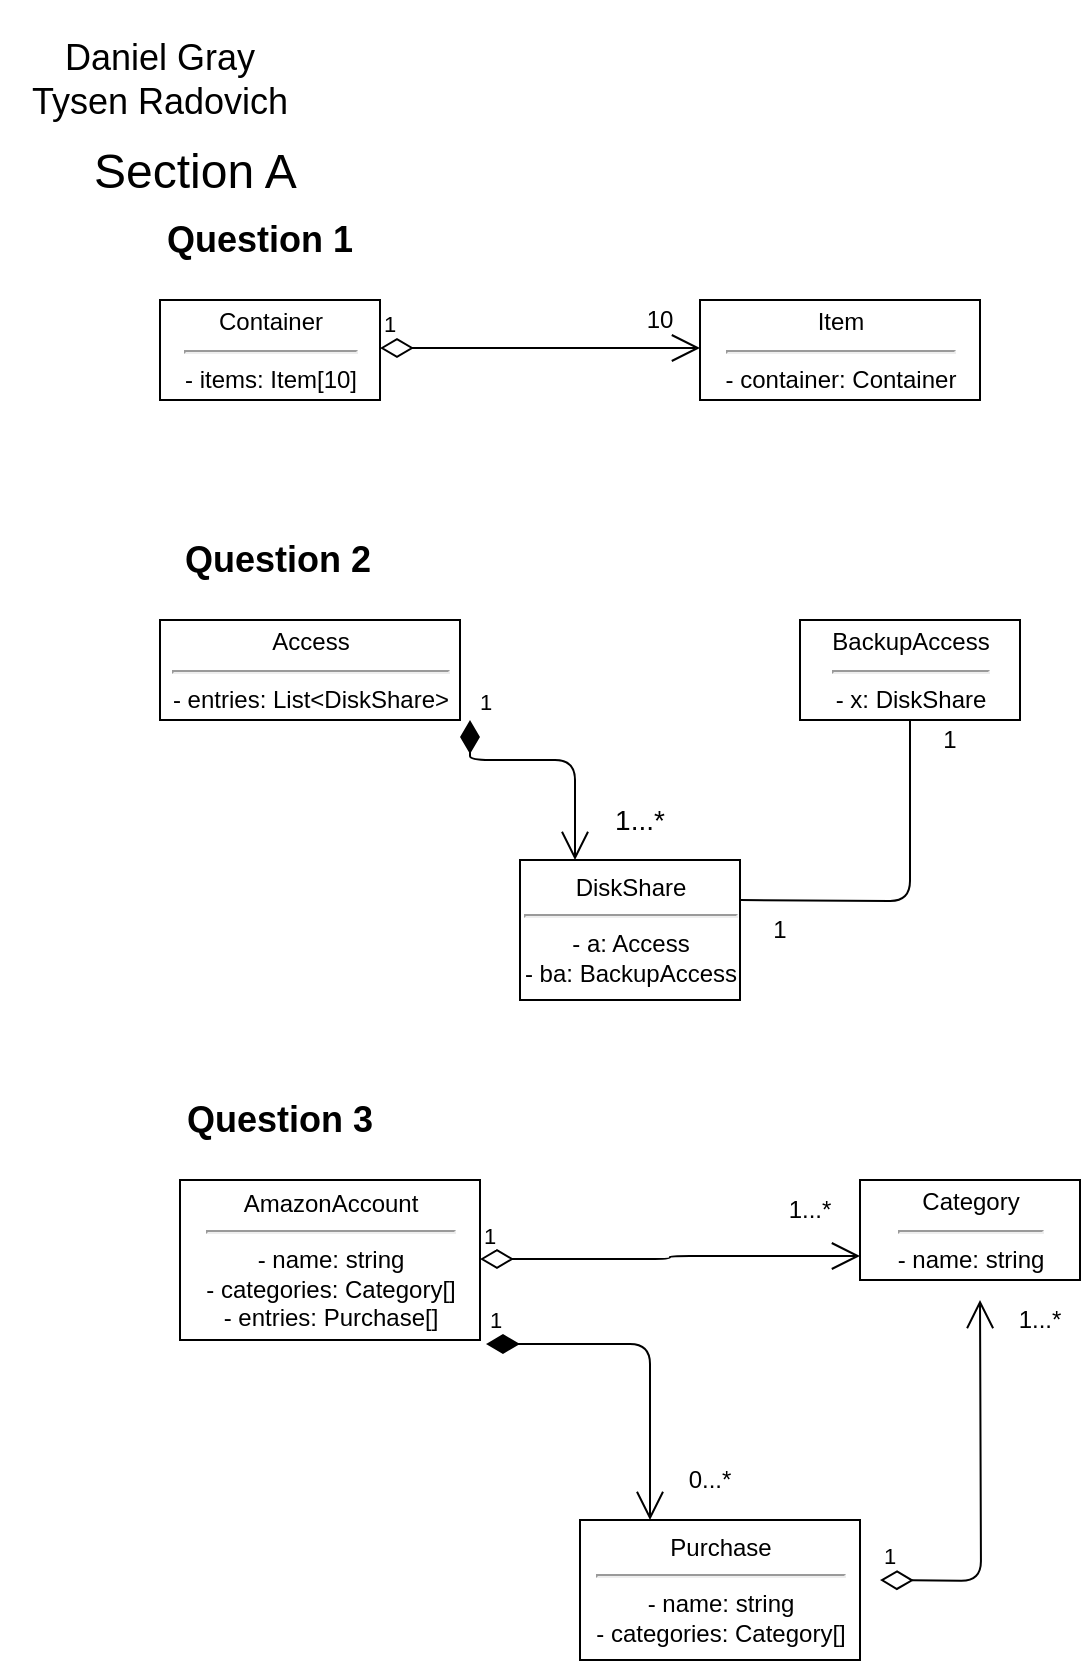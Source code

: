 <mxfile pages="2" version="11.2.8" type="google"><diagram id="UFn9r8OezwqXVgNWqn_3" name="Page-1"><mxGraphModel dx="868" dy="429" grid="1" gridSize="10" guides="1" tooltips="1" connect="1" arrows="1" fold="1" page="1" pageScale="1" pageWidth="850" pageHeight="1100" math="0" shadow="0"><root><mxCell id="0"/><mxCell id="1" parent="0"/><mxCell id="X0njQsJvVR_ObMnV9F8K-3" value="&lt;font style=&quot;font-size: 18px&quot;&gt;Daniel Gray&lt;br&gt;Tysen Radovich&lt;br&gt;&lt;/font&gt;" style="text;html=1;strokeColor=none;fillColor=none;align=center;verticalAlign=middle;whiteSpace=wrap;rounded=0;" parent="1" vertex="1"><mxGeometry x="40" y="10" width="160" height="80" as="geometry"/></mxCell><mxCell id="X0njQsJvVR_ObMnV9F8K-4" value="&lt;font style=&quot;font-size: 18px&quot;&gt;&lt;b&gt;Question 1&lt;/b&gt;&lt;/font&gt;" style="text;html=1;strokeColor=none;fillColor=none;align=center;verticalAlign=middle;whiteSpace=wrap;rounded=0;" parent="1" vertex="1"><mxGeometry x="110" y="120" width="120" height="20" as="geometry"/></mxCell><mxCell id="X0njQsJvVR_ObMnV9F8K-6" value="Container&lt;hr&gt;- items: Item[10]" style="html=1;strokeWidth=1;" parent="1" vertex="1"><mxGeometry x="120" y="160" width="110" height="50" as="geometry"/></mxCell><mxCell id="X0njQsJvVR_ObMnV9F8K-7" value="Item&lt;hr&gt;- container: Container" style="html=1;strokeWidth=1;" parent="1" vertex="1"><mxGeometry x="390" y="160" width="140" height="50" as="geometry"/></mxCell><mxCell id="X0njQsJvVR_ObMnV9F8K-10" value="1" style="endArrow=open;html=1;endSize=12;startArrow=diamondThin;startSize=14;startFill=0;edgeStyle=orthogonalEdgeStyle;align=left;verticalAlign=bottom;" parent="1" edge="1"><mxGeometry x="-1" y="3" relative="1" as="geometry"><mxPoint x="230" y="184" as="sourcePoint"/><mxPoint x="390" y="184" as="targetPoint"/></mxGeometry></mxCell><mxCell id="X0njQsJvVR_ObMnV9F8K-12" value="&lt;font style=&quot;font-size: 18px&quot;&gt;&lt;b&gt;Question 2&lt;/b&gt;&lt;/font&gt;" style="text;html=1;strokeColor=none;fillColor=none;align=center;verticalAlign=middle;whiteSpace=wrap;rounded=0;" parent="1" vertex="1"><mxGeometry x="119" y="280" width="120" height="20" as="geometry"/></mxCell><mxCell id="X0njQsJvVR_ObMnV9F8K-13" value="Access&lt;hr&gt;- entries: List&amp;lt;DiskShare&amp;gt;" style="html=1;strokeWidth=1;" parent="1" vertex="1"><mxGeometry x="120" y="320" width="150" height="50" as="geometry"/></mxCell><mxCell id="X0njQsJvVR_ObMnV9F8K-14" value="BackupAccess&lt;hr&gt;- x: DiskShare" style="html=1;strokeWidth=1;" parent="1" vertex="1"><mxGeometry x="440" y="320" width="110" height="50" as="geometry"/></mxCell><mxCell id="X0njQsJvVR_ObMnV9F8K-15" value="DiskShare&lt;hr&gt;- a: Access&lt;br&gt;- ba: BackupAccess" style="html=1;strokeWidth=1;" parent="1" vertex="1"><mxGeometry x="300" y="440" width="110" height="70" as="geometry"/></mxCell><mxCell id="X0njQsJvVR_ObMnV9F8K-19" value="1" style="endArrow=open;html=1;endSize=12;startArrow=diamondThin;startSize=14;startFill=1;edgeStyle=orthogonalEdgeStyle;align=left;verticalAlign=bottom;entryX=0.25;entryY=0;entryDx=0;entryDy=0;" parent="1" target="X0njQsJvVR_ObMnV9F8K-15" edge="1"><mxGeometry x="-1" y="3" relative="1" as="geometry"><mxPoint x="275" y="370" as="sourcePoint"/><mxPoint x="435" y="370" as="targetPoint"/><Array as="points"><mxPoint x="275" y="390"/><mxPoint x="328" y="390"/></Array></mxGeometry></mxCell><mxCell id="X0njQsJvVR_ObMnV9F8K-20" value="&lt;font style=&quot;font-size: 14px&quot;&gt;1...*&lt;/font&gt;" style="text;html=1;strokeColor=none;fillColor=none;align=center;verticalAlign=middle;whiteSpace=wrap;rounded=0;" parent="1" vertex="1"><mxGeometry x="345" y="410" width="30" height="20" as="geometry"/></mxCell><mxCell id="X0njQsJvVR_ObMnV9F8K-21" value="" style="endArrow=none;html=1;edgeStyle=orthogonalEdgeStyle;entryX=0.5;entryY=1;entryDx=0;entryDy=0;" parent="1" target="X0njQsJvVR_ObMnV9F8K-14" edge="1"><mxGeometry relative="1" as="geometry"><mxPoint x="410" y="460" as="sourcePoint"/><mxPoint x="570" y="460" as="targetPoint"/></mxGeometry></mxCell><mxCell id="X0njQsJvVR_ObMnV9F8K-24" value="1" style="text;html=1;strokeColor=none;fillColor=none;align=center;verticalAlign=middle;whiteSpace=wrap;rounded=0;" parent="1" vertex="1"><mxGeometry x="410" y="465" width="40" height="20" as="geometry"/></mxCell><mxCell id="X0njQsJvVR_ObMnV9F8K-25" value="1" style="text;html=1;strokeColor=none;fillColor=none;align=center;verticalAlign=middle;whiteSpace=wrap;rounded=0;" parent="1" vertex="1"><mxGeometry x="495" y="370" width="40" height="20" as="geometry"/></mxCell><mxCell id="X0njQsJvVR_ObMnV9F8K-26" value="&lt;font style=&quot;font-size: 18px&quot;&gt;&lt;b&gt;Question 3&lt;/b&gt;&lt;/font&gt;" style="text;html=1;strokeColor=none;fillColor=none;align=center;verticalAlign=middle;whiteSpace=wrap;rounded=0;" parent="1" vertex="1"><mxGeometry x="120" y="560" width="120" height="20" as="geometry"/></mxCell><mxCell id="X0njQsJvVR_ObMnV9F8K-27" value="AmazonAccount&lt;hr&gt;- name: string&lt;br&gt;- categories: Category[]&lt;br&gt;- entries: Purchase[]" style="html=1;strokeWidth=1;align=center;" parent="1" vertex="1"><mxGeometry x="130" y="600" width="150" height="80" as="geometry"/></mxCell><mxCell id="X0njQsJvVR_ObMnV9F8K-28" value="Category&lt;hr&gt;- name: string" style="html=1;strokeWidth=1;" parent="1" vertex="1"><mxGeometry x="470" y="600" width="110" height="50" as="geometry"/></mxCell><mxCell id="X0njQsJvVR_ObMnV9F8K-29" value="Purchase&lt;hr&gt;- name: string&lt;br&gt;- categories: Category[]" style="html=1;strokeWidth=1;" parent="1" vertex="1"><mxGeometry x="330" y="770" width="140" height="70" as="geometry"/></mxCell><mxCell id="X0njQsJvVR_ObMnV9F8K-30" value="1" style="endArrow=open;html=1;endSize=12;startArrow=diamondThin;startSize=14;startFill=0;edgeStyle=orthogonalEdgeStyle;align=left;verticalAlign=bottom;" parent="1" edge="1"><mxGeometry x="-1" y="3" relative="1" as="geometry"><mxPoint x="280" y="639.5" as="sourcePoint"/><mxPoint x="470" y="638" as="targetPoint"/><Array as="points"><mxPoint x="375" y="640"/><mxPoint x="375" y="638"/></Array></mxGeometry></mxCell><mxCell id="X0njQsJvVR_ObMnV9F8K-32" value="1" style="endArrow=open;html=1;endSize=12;startArrow=diamondThin;startSize=14;startFill=0;edgeStyle=orthogonalEdgeStyle;align=left;verticalAlign=bottom;" parent="1" edge="1"><mxGeometry x="-1" y="3" relative="1" as="geometry"><mxPoint x="480" y="800" as="sourcePoint"/><mxPoint x="530" y="660" as="targetPoint"/></mxGeometry></mxCell><mxCell id="X0njQsJvVR_ObMnV9F8K-34" value="1" style="endArrow=open;html=1;endSize=12;startArrow=diamondThin;startSize=14;startFill=1;edgeStyle=orthogonalEdgeStyle;align=left;verticalAlign=bottom;entryX=0.25;entryY=0;entryDx=0;entryDy=0;exitX=1.02;exitY=1.025;exitDx=0;exitDy=0;exitPerimeter=0;" parent="1" source="X0njQsJvVR_ObMnV9F8K-27" target="X0njQsJvVR_ObMnV9F8K-29" edge="1"><mxGeometry x="-1" y="3" relative="1" as="geometry"><mxPoint x="290" y="680" as="sourcePoint"/><mxPoint x="365" y="700" as="targetPoint"/></mxGeometry></mxCell><mxCell id="X0njQsJvVR_ObMnV9F8K-42" value="&lt;font style=&quot;font-size: 24px&quot;&gt;Section A&lt;/font&gt;" style="text;html=1;strokeColor=none;fillColor=none;align=left;verticalAlign=middle;whiteSpace=wrap;rounded=0;" parent="1" vertex="1"><mxGeometry x="85" y="86" width="180" height="20" as="geometry"/></mxCell><mxCell id="X0njQsJvVR_ObMnV9F8K-49" value="10" style="text;html=1;strokeColor=none;fillColor=none;align=center;verticalAlign=middle;whiteSpace=wrap;rounded=0;" parent="1" vertex="1"><mxGeometry x="350" y="160" width="40" height="20" as="geometry"/></mxCell><mxCell id="SNPgqU-KYFkpvJK3Ojlh-1" value="0...*" style="text;html=1;strokeColor=none;fillColor=none;align=center;verticalAlign=middle;whiteSpace=wrap;rounded=0;" parent="1" vertex="1"><mxGeometry x="375" y="740" width="40" height="20" as="geometry"/></mxCell><mxCell id="SNPgqU-KYFkpvJK3Ojlh-2" value="1...*" style="text;html=1;strokeColor=none;fillColor=none;align=center;verticalAlign=middle;whiteSpace=wrap;rounded=0;" parent="1" vertex="1"><mxGeometry x="425" y="605" width="40" height="20" as="geometry"/></mxCell><mxCell id="SNPgqU-KYFkpvJK3Ojlh-5" value="1...*" style="text;html=1;strokeColor=none;fillColor=none;align=center;verticalAlign=middle;whiteSpace=wrap;rounded=0;" parent="1" vertex="1"><mxGeometry x="540" y="660" width="40" height="20" as="geometry"/></mxCell></root></mxGraphModel></diagram><diagram id="_6h4yzCfjQltRdxr1moq" name="Page-2"><mxGraphModel dx="854" dy="415" grid="1" gridSize="10" guides="1" tooltips="1" connect="1" arrows="1" fold="1" page="1" pageScale="1" pageWidth="850" pageHeight="1100" math="0" shadow="0"><root><mxCell id="eD76mWCpwo9ThrSHBVSR-0"/><mxCell id="eD76mWCpwo9ThrSHBVSR-1" parent="eD76mWCpwo9ThrSHBVSR-0"/><mxCell id="atESk3qn7T0gZKjT-XL_-0" value="&lt;font style=&quot;font-size: 18px&quot;&gt;&lt;b&gt;Question 4&lt;/b&gt;&lt;/font&gt;" style="text;html=1;strokeColor=none;fillColor=none;align=center;verticalAlign=middle;whiteSpace=wrap;rounded=0;" vertex="1" parent="eD76mWCpwo9ThrSHBVSR-1"><mxGeometry x="90" y="90" width="120" height="20" as="geometry"/></mxCell><mxCell id="atESk3qn7T0gZKjT-XL_-1" value="&lt;i&gt;A Store&lt;/i&gt;&lt;hr&gt;&lt;i&gt;+ store (articles: Article[])&lt;br&gt;+ retrieve (): Article[]&lt;/i&gt;" style="html=1;strokeWidth=1;" vertex="1" parent="eD76mWCpwo9ThrSHBVSR-1"><mxGeometry x="111" y="160" width="150" height="70" as="geometry"/></mxCell><mxCell id="atESk3qn7T0gZKjT-XL_-2" value="&lt;i&gt;I Accounting&lt;/i&gt;" style="html=1;strokeWidth=1;" vertex="1" parent="eD76mWCpwo9ThrSHBVSR-1"><mxGeometry x="411" y="160" width="110" height="50" as="geometry"/></mxCell><mxCell id="atESk3qn7T0gZKjT-XL_-3" value="MSUStore&lt;hr&gt;+ store (articles: Article[])&lt;br&gt;+ retrieve (): Article[]" style="html=1;strokeWidth=1;" vertex="1" parent="eD76mWCpwo9ThrSHBVSR-1"><mxGeometry x="366" y="320" width="150" height="70" as="geometry"/></mxCell><mxCell id="atESk3qn7T0gZKjT-XL_-4" value="Extends" style="endArrow=block;endSize=16;endFill=0;html=1;entryX=0.75;entryY=1;entryDx=0;entryDy=0;" edge="1" source="atESk3qn7T0gZKjT-XL_-3" target="atESk3qn7T0gZKjT-XL_-1" parent="eD76mWCpwo9ThrSHBVSR-1"><mxGeometry x="-0.015" y="-1" width="160" relative="1" as="geometry"><mxPoint x="260" y="310" as="sourcePoint"/><mxPoint x="165" y="210" as="targetPoint"/><Array as="points"/><mxPoint as="offset"/></mxGeometry></mxCell><mxCell id="atESk3qn7T0gZKjT-XL_-5" value="" style="endArrow=block;dashed=1;endFill=0;endSize=12;html=1;entryX=0.25;entryY=1;entryDx=0;entryDy=0;exitX=0.9;exitY=-0.06;exitDx=0;exitDy=0;exitPerimeter=0;" edge="1" source="atESk3qn7T0gZKjT-XL_-3" target="atESk3qn7T0gZKjT-XL_-2" parent="eD76mWCpwo9ThrSHBVSR-1"><mxGeometry width="160" relative="1" as="geometry"><mxPoint x="371" y="310" as="sourcePoint"/><mxPoint x="531" y="310" as="targetPoint"/></mxGeometry></mxCell><mxCell id="atESk3qn7T0gZKjT-XL_-6" value="Book" style="html=1;" vertex="1" parent="eD76mWCpwo9ThrSHBVSR-1"><mxGeometry x="611" y="160" width="110" height="50" as="geometry"/></mxCell><mxCell id="atESk3qn7T0gZKjT-XL_-7" value="Article" style="html=1;" vertex="1" parent="eD76mWCpwo9ThrSHBVSR-1"><mxGeometry x="111" y="330" width="110" height="50" as="geometry"/></mxCell><mxCell id="atESk3qn7T0gZKjT-XL_-8" value="Use" style="endArrow=open;endSize=12;dashed=1;html=1;entryX=0.027;entryY=1.06;entryDx=0;entryDy=0;entryPerimeter=0;exitX=1.007;exitY=0.086;exitDx=0;exitDy=0;exitPerimeter=0;" edge="1" source="atESk3qn7T0gZKjT-XL_-3" target="atESk3qn7T0gZKjT-XL_-6" parent="eD76mWCpwo9ThrSHBVSR-1"><mxGeometry width="160" relative="1" as="geometry"><mxPoint x="431" y="320" as="sourcePoint"/><mxPoint x="591" y="320" as="targetPoint"/></mxGeometry></mxCell><mxCell id="atESk3qn7T0gZKjT-XL_-9" value="Use" style="endArrow=open;endSize=12;dashed=1;html=1;entryX=1;entryY=0.5;entryDx=0;entryDy=0;exitX=0;exitY=0.5;exitDx=0;exitDy=0;" edge="1" source="atESk3qn7T0gZKjT-XL_-3" target="atESk3qn7T0gZKjT-XL_-7" parent="eD76mWCpwo9ThrSHBVSR-1"><mxGeometry width="160" relative="1" as="geometry"><mxPoint x="291" y="430" as="sourcePoint"/><mxPoint x="451" y="430" as="targetPoint"/></mxGeometry></mxCell><mxCell id="atESk3qn7T0gZKjT-XL_-10" value="1...*" style="text;html=1;strokeColor=none;fillColor=none;align=center;verticalAlign=middle;whiteSpace=wrap;rounded=0;" vertex="1" parent="eD76mWCpwo9ThrSHBVSR-1"><mxGeometry x="236" y="320" width="40" height="20" as="geometry"/></mxCell><mxCell id="RsaLsFocg1WFmwauEWnt-0" value="&lt;font style=&quot;font-size: 24px&quot;&gt;Section B&lt;/font&gt;" style="text;html=1;strokeColor=none;fillColor=none;align=left;verticalAlign=middle;whiteSpace=wrap;rounded=0;" vertex="1" parent="eD76mWCpwo9ThrSHBVSR-1"><mxGeometry x="80" y="460" width="180" height="20" as="geometry"/></mxCell><mxCell id="RsaLsFocg1WFmwauEWnt-1" value="&lt;font style=&quot;font-size: 18px&quot;&gt;&lt;b&gt;Question 1&lt;/b&gt;&lt;/font&gt;" style="text;html=1;strokeColor=none;fillColor=none;align=center;verticalAlign=middle;whiteSpace=wrap;rounded=0;" vertex="1" parent="eD76mWCpwo9ThrSHBVSR-1"><mxGeometry x="115" y="502" width="120" height="20" as="geometry"/></mxCell><mxCell id="RsaLsFocg1WFmwauEWnt-2" value="&lt;font style=&quot;font-size: 18px&quot;&gt;public class Company{&lt;br&gt;&lt;blockquote style=&quot;margin: 0 0 0 40px ; border: none ; padding: 0px&quot;&gt;&lt;font style=&quot;font-size: 18px&quot;&gt;public String[1] name;&lt;/font&gt;&lt;/blockquote&gt;&lt;blockquote style=&quot;margin: 0 0 0 40px ; border: none ; padding: 0px&quot;&gt;&lt;font style=&quot;font-size: 18px&quot;&gt;public Address[1] headquarters;&lt;/font&gt;&lt;/blockquote&gt;&lt;blockquote style=&quot;margin: 0 0 0 40px ; border: none ; padding: 0px&quot;&gt;&lt;font style=&quot;font-size: 18px&quot;&gt;public Employee employee;&lt;/font&gt;&lt;/blockquote&gt;&lt;blockquote style=&quot;margin: 0 0 0 40px ; border: none ; padding: 0px&quot;&gt;&lt;font style=&quot;font-size: 18px&quot;&gt;public Customer customer;&lt;/font&gt;&lt;/blockquote&gt;&lt;blockquote style=&quot;margin: 0 0 0 40px ; border: none ; padding: 0px&quot;&gt;&lt;font style=&quot;font-size: 18px&quot;&gt;public VehicleRentalService service;&lt;/font&gt;&lt;/blockquote&gt;&lt;blockquote style=&quot;margin: 0 0 0 40px ; border: none ; padding: 0px&quot;&gt;&lt;font style=&quot;font-size: 18px&quot;&gt;public Motorbike motorbike;&lt;/font&gt;&lt;/blockquote&gt;&lt;blockquote style=&quot;margin: 0 0 0 40px ; border: none ; padding: 0px&quot;&gt;&lt;font style=&quot;font-size: 18px&quot;&gt;public Car car;&lt;/font&gt;&lt;/blockquote&gt;&lt;blockquote style=&quot;margin: 0 0 0 40px ; border: none ; padding: 0px&quot;&gt;&lt;font style=&quot;font-size: 18px&quot;&gt;public Truck truck;&lt;/font&gt;&lt;/blockquote&gt;}&lt;br&gt;&lt;br&gt;public class Employee extends Person{&lt;br&gt;&lt;blockquote style=&quot;margin: 0 0 0 40px ; border: none ; padding: 0px&quot;&gt;&lt;font style=&quot;font-size: 18px&quot;&gt;...&lt;/font&gt;&lt;/blockquote&gt;}&lt;br&gt;&lt;br&gt;public class Customer extends Person{&lt;br&gt;&lt;blockquote style=&quot;margin: 0 0 0 40px ; border: none ; padding: 0px&quot;&gt;public BankAccount bankAccount;&lt;/blockquote&gt;}&lt;br&gt;&lt;br&gt;public class BankAccount{&lt;br&gt;&lt;blockquote style=&quot;margin: 0 0 0 40px ; border: none ; padding: 0px&quot;&gt;&lt;font style=&quot;font-size: 18px&quot;&gt;public UnlimitedNatural[1] number;&lt;/font&gt;&lt;/blockquote&gt;&lt;blockquote style=&quot;margin: 0 0 0 40px ; border: none ; padding: 0px&quot;&gt;&lt;font style=&quot;font-size: 18px&quot;&gt;public String[1] depositor;&lt;/font&gt;&lt;/blockquote&gt;&lt;blockquote style=&quot;margin: 0 0 0 40px ; border: none ; padding: 0px&quot;&gt;&lt;font style=&quot;font-size: 18px&quot;&gt;public String[1] bank;&lt;/font&gt;&lt;/blockquote&gt;}&lt;br&gt;&lt;br&gt;&lt;br&gt;&lt;br&gt;&lt;br&gt;public class Subcontractor extends Employee extends Customer{&lt;br&gt;&lt;blockquote style=&quot;margin: 0 0 0 40px ; border: none ; padding: 0px&quot;&gt;&lt;font style=&quot;font-size: 18px&quot;&gt;...&lt;/font&gt;&lt;/blockquote&gt;}&lt;br&gt;&lt;br&gt;public abstract class Person{&lt;br&gt;&lt;blockquote style=&quot;margin: 0 0 0 40px ; border: none ; padding: 0px&quot;&gt;&lt;font style=&quot;font-size: 18px&quot;&gt;public String[1] name;&lt;/font&gt;&lt;/blockquote&gt;&lt;blockquote style=&quot;margin: 0 0 0 40px ; border: none ; padding: 0px&quot;&gt;&lt;font style=&quot;font-size: 18px&quot;&gt;public String[1] email;&lt;/font&gt;&lt;/blockquote&gt;&lt;blockquote style=&quot;margin: 0 0 0 40px ; border: none ; padding: 0px&quot;&gt;&lt;font style=&quot;font-size: 18px&quot;&gt;public Address address;&lt;/font&gt;&lt;/blockquote&gt;}&lt;br&gt;&lt;br&gt;public class Address{&lt;br&gt;&lt;blockquote style=&quot;margin: 0 0 0 40px ; border: none ; padding: 0px&quot;&gt;&lt;font style=&quot;font-size: 18px&quot;&gt;public String[1] street;&lt;/font&gt;&lt;/blockquote&gt;&lt;blockquote style=&quot;margin: 0 0 0 40px ; border: none ; padding: 0px&quot;&gt;&lt;font style=&quot;font-size: 18px&quot;&gt;public String[1] postalCode;&lt;/font&gt;&lt;/blockquote&gt;&lt;blockquote style=&quot;margin: 0 0 0 40px ; border: none ; padding: 0px&quot;&gt;&lt;font style=&quot;font-size: 18px&quot;&gt;public String[1] city;&lt;/font&gt;&lt;/blockquote&gt;}&lt;br&gt;&lt;br&gt;public class VehicleRentalService extends Service{&lt;br&gt;&lt;blockquote style=&quot;margin: 0 0 0 40px ; border: none ; padding: 0px&quot;&gt;&lt;font style=&quot;font-size: 18px&quot;&gt;public Vehicle[1] vehicle;&lt;/font&gt;&lt;/blockquote&gt;&lt;blockquote style=&quot;margin: 0 0 0 40px ; border: none ; padding: 0px&quot;&gt;&lt;font style=&quot;font-size: 18px&quot;&gt;public void offerCar();&lt;/font&gt;&lt;/blockquote&gt;&lt;blockquote style=&quot;margin: 0 0 0 40px ; border: none ; padding: 0px&quot;&gt;&lt;font style=&quot;font-size: 18px&quot;&gt;public void offerMotorBike();&lt;/font&gt;&lt;/blockquote&gt;&lt;blockquote style=&quot;margin: 0 0 0 40px ; border: none ; padding: 0px&quot;&gt;&lt;font style=&quot;font-size: 18px&quot;&gt;public void offerTruck();&lt;/font&gt;&lt;/blockquote&gt;}&lt;br&gt;&lt;br&gt;public class Service{&lt;br&gt;&lt;blockquote style=&quot;margin: 0 0 0 40px ; border: none ; padding: 0px&quot;&gt;&lt;font style=&quot;font-size: 18px&quot;&gt;public Customer[1] customer;&lt;/font&gt;&lt;/blockquote&gt;}&lt;br&gt;&lt;br&gt;public class Motorbike extends Vehicle{&lt;br&gt;&lt;blockquote style=&quot;margin: 0 0 0 40px ; border: none ; padding: 0px&quot;&gt;&lt;font style=&quot;font-size: 18px&quot;&gt;public MbKind[1] kind;&lt;/font&gt;&lt;/blockquote&gt;&lt;blockquote style=&quot;margin: 0 0 0 40px ; border: none ; padding: 0px&quot;&gt;&lt;font style=&quot;font-size: 18px&quot;&gt;public UnlimitedNatural[1] cylinderCap;&lt;/font&gt;&lt;/blockquote&gt;&lt;blockquote style=&quot;margin: 0 0 0 40px ; border: none ; padding: 0px&quot;&gt;&lt;font style=&quot;font-size: 18px&quot;&gt;public UnlimitedNatural[1] power;&lt;/font&gt;&lt;/blockquote&gt;&lt;blockquote style=&quot;margin: 0 0 0 40px ; border: none ; padding: 0px&quot;&gt;&lt;font style=&quot;font-size: 18px&quot;&gt;public String[1] manufacturer;&lt;/font&gt;&lt;/blockquote&gt;&lt;blockquote style=&quot;margin: 0 0 0 40px ; border: none ; padding: 0px&quot;&gt;&lt;font style=&quot;font-size: 18px&quot;&gt;public String[1] regNo;&lt;/font&gt;&lt;/blockquote&gt;}&lt;br&gt;&lt;br&gt;public class Car extends Vehicle{&lt;br&gt;&lt;blockquote style=&quot;margin: 0 0 0 40px ; border: none ; padding: 0px&quot;&gt;&lt;font style=&quot;font-size: 18px&quot;&gt;public CarKind[1] kind;&lt;/font&gt;&lt;/blockquote&gt;&lt;blockquote style=&quot;margin: 0 0 0 40px ; border: none ; padding: 0px&quot;&gt;&lt;font style=&quot;font-size: 18px&quot;&gt;public UnlimitedNatural[1] noSeats;&lt;/font&gt;&lt;/blockquote&gt;&lt;blockquote style=&quot;margin: 0 0 0 40px ; border: none ; padding: 0px&quot;&gt;&lt;font style=&quot;font-size: 18px&quot;&gt;public UnllimitedNatural[1] power;&lt;/font&gt;&lt;/blockquote&gt;&lt;blockquote style=&quot;margin: 0 0 0 40px ; border: none ; padding: 0px&quot;&gt;&lt;font style=&quot;font-size: 18px&quot;&gt;public String[1] manufacturer;&lt;/font&gt;&lt;/blockquote&gt;&lt;blockquote style=&quot;margin: 0 0 0 40px ; border: none ; padding: 0px&quot;&gt;&lt;font style=&quot;font-size: 18px&quot;&gt;public String[1] regNo;&lt;/font&gt;&lt;/blockquote&gt;}&lt;br&gt;&lt;br&gt;public class Truck extends Vehicle{&lt;br&gt;&lt;blockquote style=&quot;margin: 0 0 0 40px ; border: none ; padding: 0px&quot;&gt;&lt;font style=&quot;font-size: 18px&quot;&gt;public UnlimitedNatural[1] weight;&lt;/font&gt;&lt;/blockquote&gt;&lt;blockquote style=&quot;margin: 0 0 0 40px ; border: none ; padding: 0px&quot;&gt;&lt;font style=&quot;font-size: 18px&quot;&gt;public UnlimitedNatural[1] power;&lt;br&gt;&lt;/font&gt;&lt;/blockquote&gt;&lt;blockquote style=&quot;margin: 0 0 0 40px ; border: none ; padding: 0px&quot;&gt;&lt;font style=&quot;font-size: 18px&quot;&gt;public String[1] manufacturer;&lt;br&gt;&lt;/font&gt;&lt;/blockquote&gt;&lt;blockquote style=&quot;margin: 0 0 0 40px ; border: none ; padding: 0px&quot;&gt;&lt;font style=&quot;font-size: 18px&quot;&gt;public String[1] regNo;&lt;br&gt;&lt;/font&gt;&lt;/blockquote&gt;}&lt;br&gt;&lt;br&gt;&lt;br&gt;&lt;br&gt;&lt;br&gt;&lt;br&gt;public interface Rentable{&lt;br&gt;&lt;blockquote style=&quot;margin: 0 0 0 40px ; border: none ; padding: 0px&quot;&gt;&lt;font style=&quot;font-size: 18px&quot;&gt;public void rent();&lt;/font&gt;&lt;/blockquote&gt;}&lt;br&gt;&lt;br&gt;public class Vehicle implements Rentable{&lt;br&gt;&lt;blockquote style=&quot;margin: 0 0 0 40px ; border: none ; padding: 0px&quot;&gt;&lt;font style=&quot;font-size: 18px&quot;&gt;public void rent();&lt;/font&gt;&lt;/blockquote&gt;}&lt;br&gt;&lt;/font&gt;" style="text;html=1;strokeColor=none;fillColor=none;align=left;verticalAlign=middle;whiteSpace=wrap;rounded=0;" vertex="1" parent="eD76mWCpwo9ThrSHBVSR-1"><mxGeometry x="111" y="560" width="540" height="1870" as="geometry"/></mxCell><mxCell id="RsaLsFocg1WFmwauEWnt-3" value="&lt;font color=&quot;#cc0000&quot;&gt;Note: Variables that followed the format variable_name: Type[1] were treated as arrays of length one&lt;/font&gt;" style="text;html=1;strokeColor=none;fillColor=none;align=center;verticalAlign=middle;whiteSpace=wrap;rounded=0;" vertex="1" parent="eD76mWCpwo9ThrSHBVSR-1"><mxGeometry x="245" y="480" width="250" height="88" as="geometry"/></mxCell></root></mxGraphModel></diagram></mxfile>